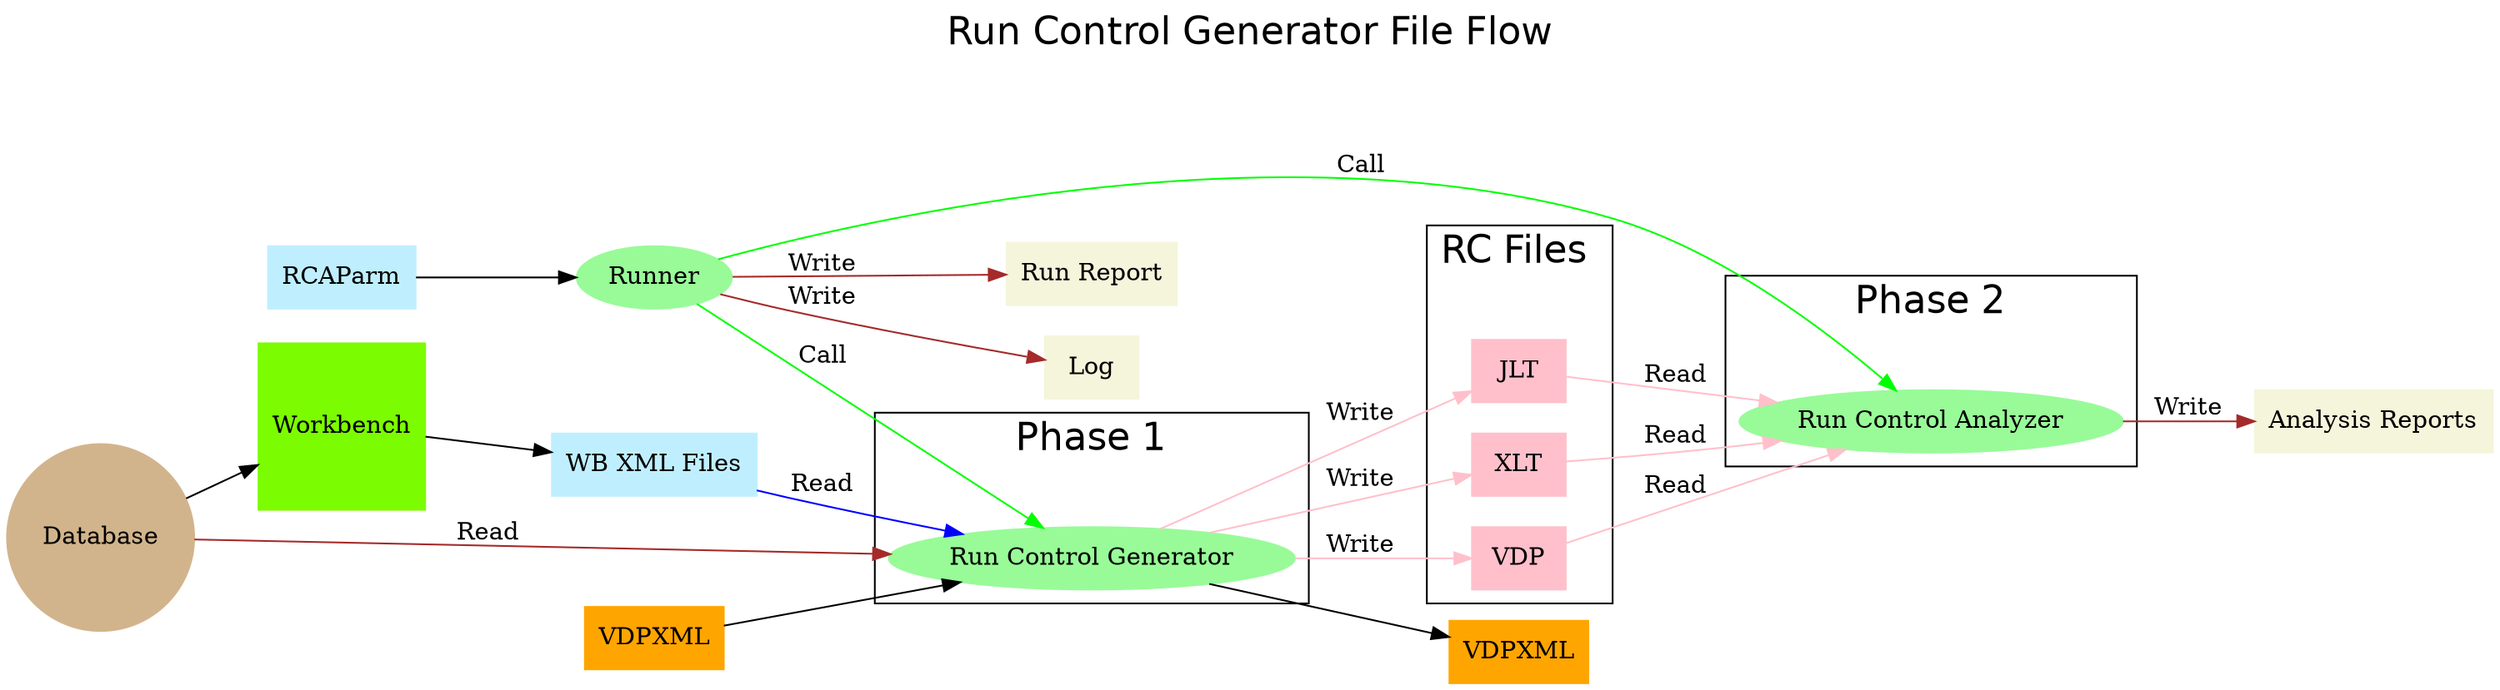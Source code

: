 digraph RunControlGeneratoFileFlowr {
rankdir=LR
graph [label="Run Control Generator File Flow\n\n\n", labelloc=t, labeljust=center, fontname=Helvetica, fontsize=22];
labeljust=center;

// Files

WB[label="Workbench" shape=square style=filled color=lawngreen]
DB[label="Database" shape=circle style=filled color=tan]

//subgraph cluster_rcapps {
//    label = "Run Control Apps\n\n"; 
//    node [shape = plaintext;];

    RUN[label="Runner" shape=oval style=filled color=PaleGreen ]
    
    subgraph cluster_rcg {
        label = "Phase 1\n\n";
        node [shape = plaintext;];
        RCG[label="Run Control Generator" shape=oval style=filled color=PaleGreen]
    }
    subgraph cluster_rcf {
        label = "RC Files \n\n";
        node [shape = plaintext;];
    JLT[label="JLT" shape=rect style=filled color=pink ]
    XLT[label="XLT" shape=rect style=filled color=pink ]
    VDP[label="VDP" shape=rect style=filled color=pink ]
    }
    subgraph cluster_rca {
        label = "Phase 2\n\n";
        node [shape = plaintext;];
        RCA[label="Run Control Analyzer" shape=oval style=filled color=PaleGreen]
    }
//}

VDPXMLO[label="VDPXML" shape=rect style=filled color=orange ]
VDPXMLI[label="VDPXML" shape=rect style=filled color=orange ]

RAP[label="RCAParm" shape=rect style=filled color=lightblue1]
WBX[label="WB XML Files" shape=rect style=filled color=lightblue1 ]
RPT[label="Run Report" shape=rect style=filled color=beige ]
LOG[label="Log" shape=rect style=filled color=beige ]
REPS[label="Analysis Reports" shape=rect style=filled color=beige ]

DB -> WB -> WBX
DB -> RCG [label="Read" color=brown]
RAP -> RUN
RUN -> RCG [label="Call" color=green]
RUN -> RCA [label="Call" color=green]
WBX -> RCG [label="Read" color=blue]
RCG -> VDP [label="Write" color=pink] 
RCG -> XLT [label="Write" color=pink] 
RCG -> JLT [label="Write" color=pink] 
RCG -> VDPXMLO
VDPXMLI -> RCG

VDP -> RCA [label="Read" color=pink]
XLT -> RCA [label="Read" color=pink]
JLT -> RCA [label="Read" color=pink]

RCA -> REPS [label="Write" color=brown] 

RUN -> RPT [label="Write" color=brown] 
RUN -> LOG [label="Write" color=brown] 

//RAP -> RCA

}
